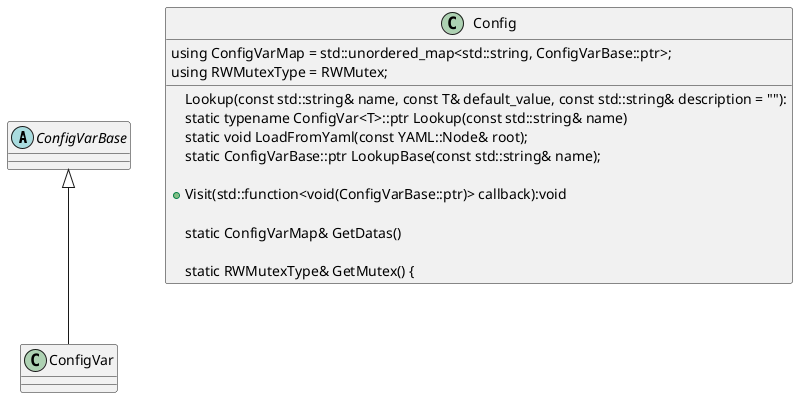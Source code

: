 @startuml
abstract class ConfigVarBase
{
}
class ConfigVar
{
}
class Config
{
    using ConfigVarMap = std::unordered_map<std::string, ConfigVarBase::ptr>;
    using RWMutexType = RWMutex;

    Lookup(const std::string& name, const T& default_value, const std::string& description = ""):
    static typename ConfigVar<T>::ptr Lookup(const std::string& name)
    static void LoadFromYaml(const YAML::Node& root);
    static ConfigVarBase::ptr LookupBase(const std::string& name);

+Visit(std::function<void(ConfigVarBase::ptr)> callback):void

    static ConfigVarMap& GetDatas()

    static RWMutexType& GetMutex() {



}

ConfigVarBase <|-- ConfigVar
@enduml